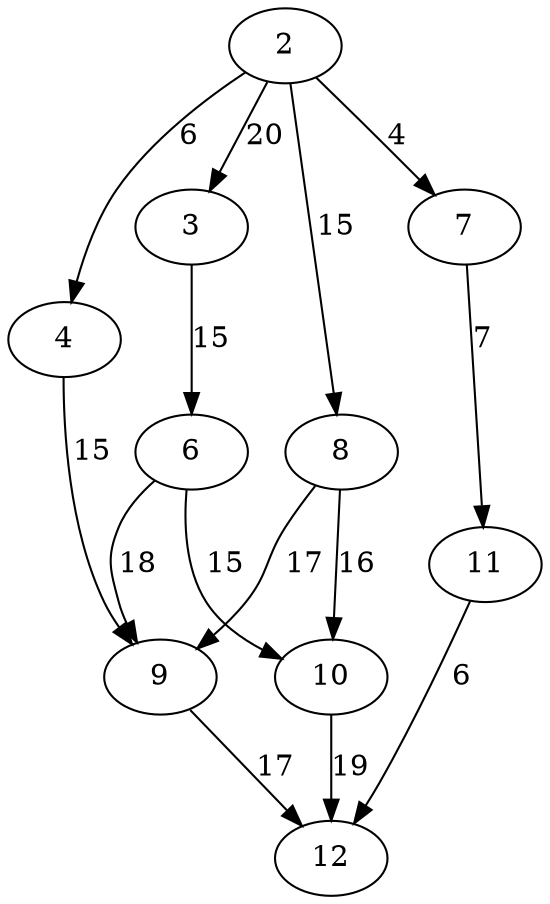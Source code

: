 strict digraph "" {
	3 -> 6	 [label=15];
	6 -> 9	 [label=18];
	6 -> 10	 [label=15];
	4 -> 9	 [label=15];
	9 -> 12	 [label=17];
	10 -> 12	 [label=19];
	7 -> 11	 [label=7];
	11 -> 12	 [label=6];
	8 -> 9	 [label=17];
	8 -> 10	 [label=16];
	2 -> 3	 [label=20];
	2 -> 4	 [label=6];
	2 -> 7	 [label=4];
	2 -> 8	 [label=15];
}
